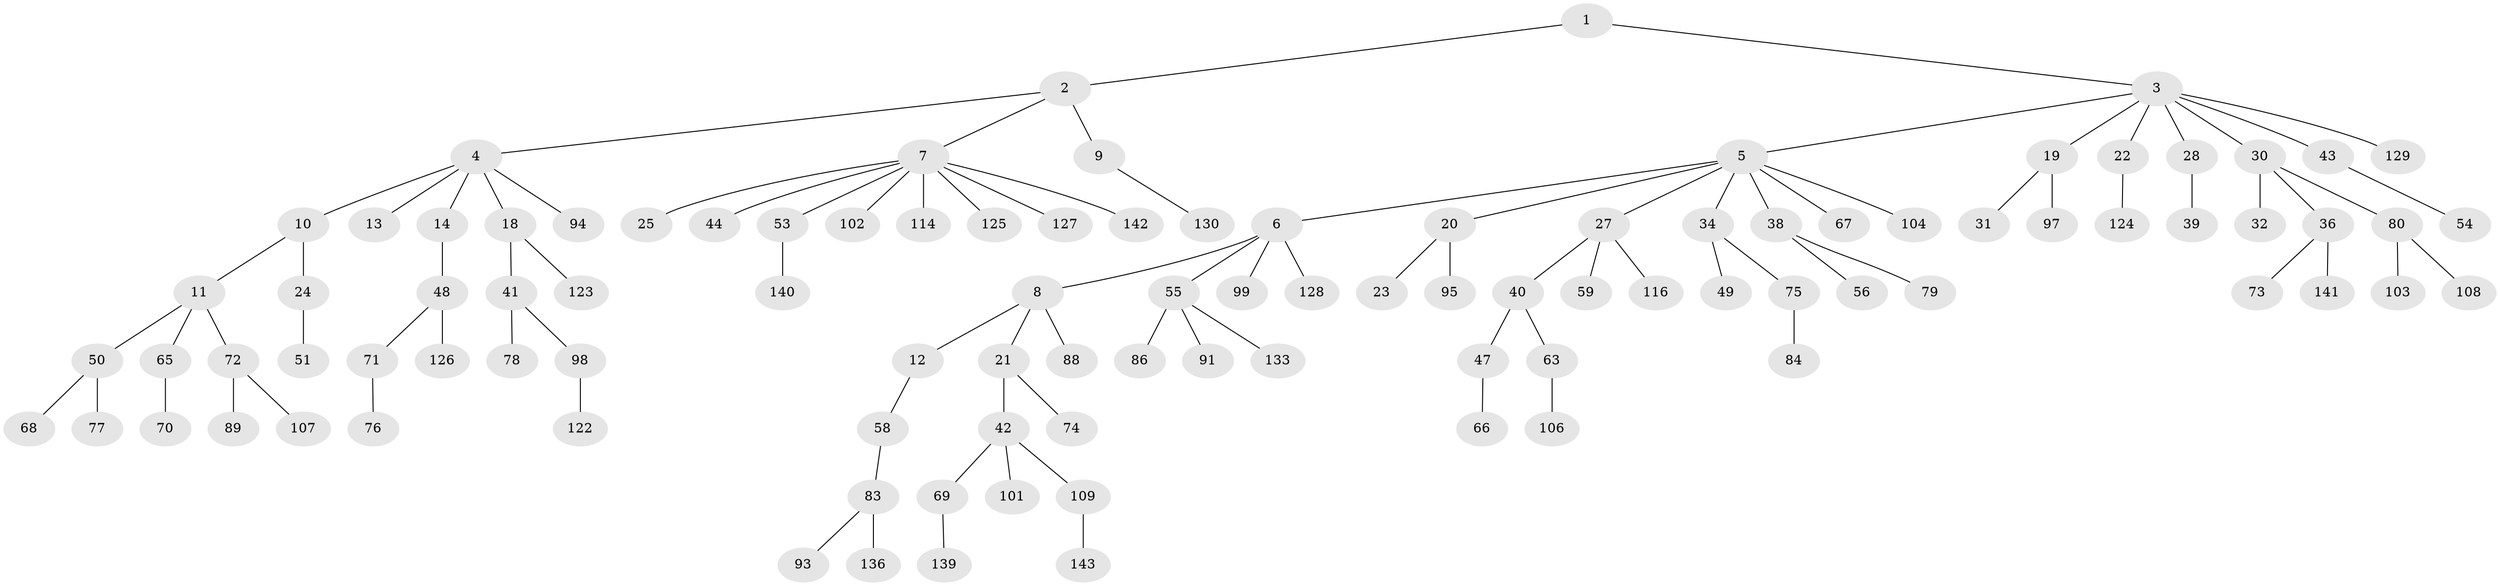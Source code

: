 // Generated by graph-tools (version 1.1) at 2025/24/03/03/25 07:24:04]
// undirected, 102 vertices, 101 edges
graph export_dot {
graph [start="1"]
  node [color=gray90,style=filled];
  1;
  2 [super="+110"];
  3 [super="+16"];
  4;
  5 [super="+17"];
  6 [super="+111"];
  7 [super="+57"];
  8 [super="+33"];
  9 [super="+46"];
  10 [super="+15"];
  11 [super="+132"];
  12 [super="+26"];
  13 [super="+52"];
  14;
  18 [super="+29"];
  19 [super="+37"];
  20 [super="+121"];
  21 [super="+45"];
  22 [super="+100"];
  23;
  24 [super="+87"];
  25;
  27 [super="+35"];
  28 [super="+119"];
  30 [super="+113"];
  31;
  32;
  34;
  36 [super="+64"];
  38;
  39 [super="+134"];
  40 [super="+137"];
  41 [super="+62"];
  42 [super="+60"];
  43 [super="+82"];
  44;
  47;
  48 [super="+115"];
  49;
  50;
  51;
  53 [super="+85"];
  54;
  55 [super="+112"];
  56 [super="+61"];
  58;
  59;
  63;
  65 [super="+92"];
  66 [super="+96"];
  67;
  68;
  69;
  70;
  71;
  72 [super="+118"];
  73;
  74;
  75 [super="+81"];
  76 [super="+138"];
  77;
  78 [super="+120"];
  79;
  80 [super="+117"];
  83 [super="+135"];
  84 [super="+90"];
  86 [super="+131"];
  88;
  89;
  91 [super="+144"];
  93;
  94;
  95;
  97;
  98 [super="+105"];
  99;
  101;
  102;
  103;
  104;
  106;
  107;
  108;
  109;
  114;
  116;
  122;
  123;
  124;
  125;
  126;
  127;
  128;
  129;
  130;
  133;
  136;
  139;
  140;
  141;
  142 [super="+145"];
  143;
  1 -- 2;
  1 -- 3;
  2 -- 4;
  2 -- 7;
  2 -- 9;
  3 -- 5;
  3 -- 43;
  3 -- 129;
  3 -- 19;
  3 -- 22;
  3 -- 28;
  3 -- 30;
  4 -- 10;
  4 -- 13;
  4 -- 14;
  4 -- 18;
  4 -- 94;
  5 -- 6;
  5 -- 34;
  5 -- 67;
  5 -- 20;
  5 -- 38;
  5 -- 104;
  5 -- 27;
  6 -- 8;
  6 -- 55;
  6 -- 99;
  6 -- 128;
  7 -- 25;
  7 -- 44;
  7 -- 53;
  7 -- 125;
  7 -- 142;
  7 -- 114;
  7 -- 127;
  7 -- 102;
  8 -- 12;
  8 -- 21;
  8 -- 88;
  9 -- 130;
  10 -- 11;
  10 -- 24;
  11 -- 50;
  11 -- 65;
  11 -- 72;
  12 -- 58;
  14 -- 48;
  18 -- 41;
  18 -- 123;
  19 -- 31;
  19 -- 97;
  20 -- 23;
  20 -- 95;
  21 -- 42;
  21 -- 74;
  22 -- 124;
  24 -- 51;
  27 -- 59;
  27 -- 116;
  27 -- 40;
  28 -- 39;
  30 -- 32;
  30 -- 36;
  30 -- 80;
  34 -- 49;
  34 -- 75;
  36 -- 73;
  36 -- 141;
  38 -- 56;
  38 -- 79;
  40 -- 47;
  40 -- 63;
  41 -- 98;
  41 -- 78;
  42 -- 69;
  42 -- 109;
  42 -- 101;
  43 -- 54;
  47 -- 66;
  48 -- 71;
  48 -- 126;
  50 -- 68;
  50 -- 77;
  53 -- 140;
  55 -- 86;
  55 -- 91;
  55 -- 133;
  58 -- 83;
  63 -- 106;
  65 -- 70;
  69 -- 139;
  71 -- 76;
  72 -- 89;
  72 -- 107;
  75 -- 84;
  80 -- 103;
  80 -- 108;
  83 -- 93;
  83 -- 136;
  98 -- 122;
  109 -- 143;
}
